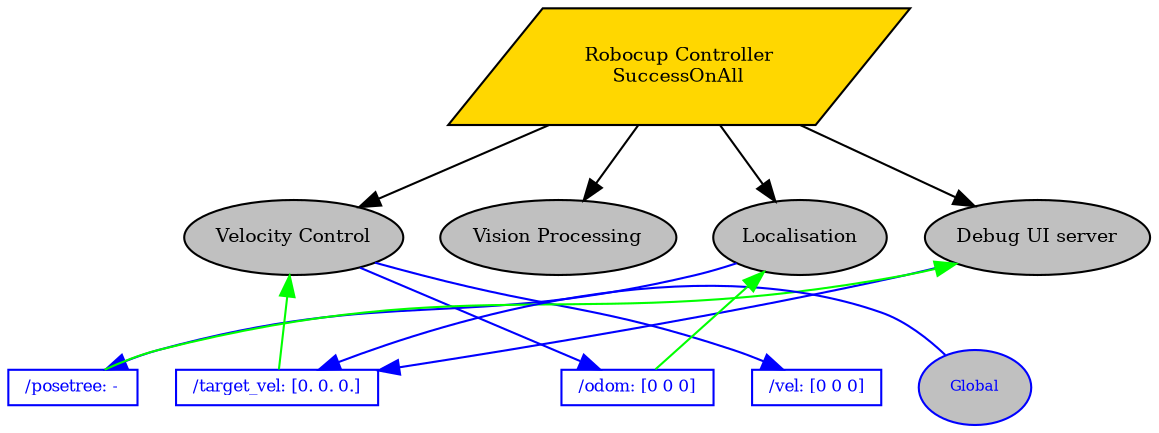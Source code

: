 digraph pastafarianism {
ordering=out;
graph [fontname="times-roman"];
node [fontname="times-roman"];
edge [fontname="times-roman"];
"Robocup Controller" [label="Robocup Controller\nSuccessOnAll", shape=parallelogram, style=filled, fillcolor=gold, fontsize=9, fontcolor=black];
"Velocity Control" [label="Velocity Control", shape=ellipse, style=filled, fillcolor=gray, fontsize=9, fontcolor=black];
"Robocup Controller" -> "Velocity Control";
"Vision Processing" [label="Vision Processing", shape=ellipse, style=filled, fillcolor=gray, fontsize=9, fontcolor=black];
"Robocup Controller" -> "Vision Processing";
Localisation [label=Localisation, shape=ellipse, style=filled, fillcolor=gray, fontsize=9, fontcolor=black];
"Robocup Controller" -> Localisation;
"Debug UI server" [label="Debug UI server", shape=ellipse, style=filled, fillcolor=gray, fontsize=9, fontcolor=black];
"Robocup Controller" -> "Debug UI server";
"/posetree" -> "Debug UI server" [color=green, constraint=false, weight=0];
Localisation -> "/posetree" [color=blue, constraint=false, weight=0];
"/target_vel" -> "Velocity Control" [color=green, constraint=false, weight=0];
Global -> "/target_vel" [color=blue, constraint=false, weight=0];
"Debug UI server" -> "/target_vel" [color=blue, constraint=false, weight=0];
"/odom" -> Localisation [color=green, constraint=false, weight=0];
"Velocity Control" -> "/odom" [color=blue, constraint=false, weight=0];
"Velocity Control" -> "/vel" [color=blue, constraint=false, weight=0];
subgraph Blackboard {
id=Blackboard;
label=Blackboard;
rank=sink;
Global [label=Global, shape=ellipse, style=filled, color=blue, fillcolor=gray, fontsize=7, fontcolor=blue];
"/posetree" [label="/posetree: -", shape=box, style=filled, color=blue, fillcolor=white, fontsize=8, fontcolor=blue, width=0, height=0, fixedsize=false];
"/target_vel" [label="/target_vel: [0. 0. 0.]", shape=box, style=filled, color=blue, fillcolor=white, fontsize=8, fontcolor=blue, width=0, height=0, fixedsize=false];
"/odom" [label="/odom: [0 0 0]", shape=box, style=filled, color=blue, fillcolor=white, fontsize=8, fontcolor=blue, width=0, height=0, fixedsize=false];
"/vel" [label="/vel: [0 0 0]", shape=box, style=filled, color=blue, fillcolor=white, fontsize=8, fontcolor=blue, width=0, height=0, fixedsize=false];
}
}
